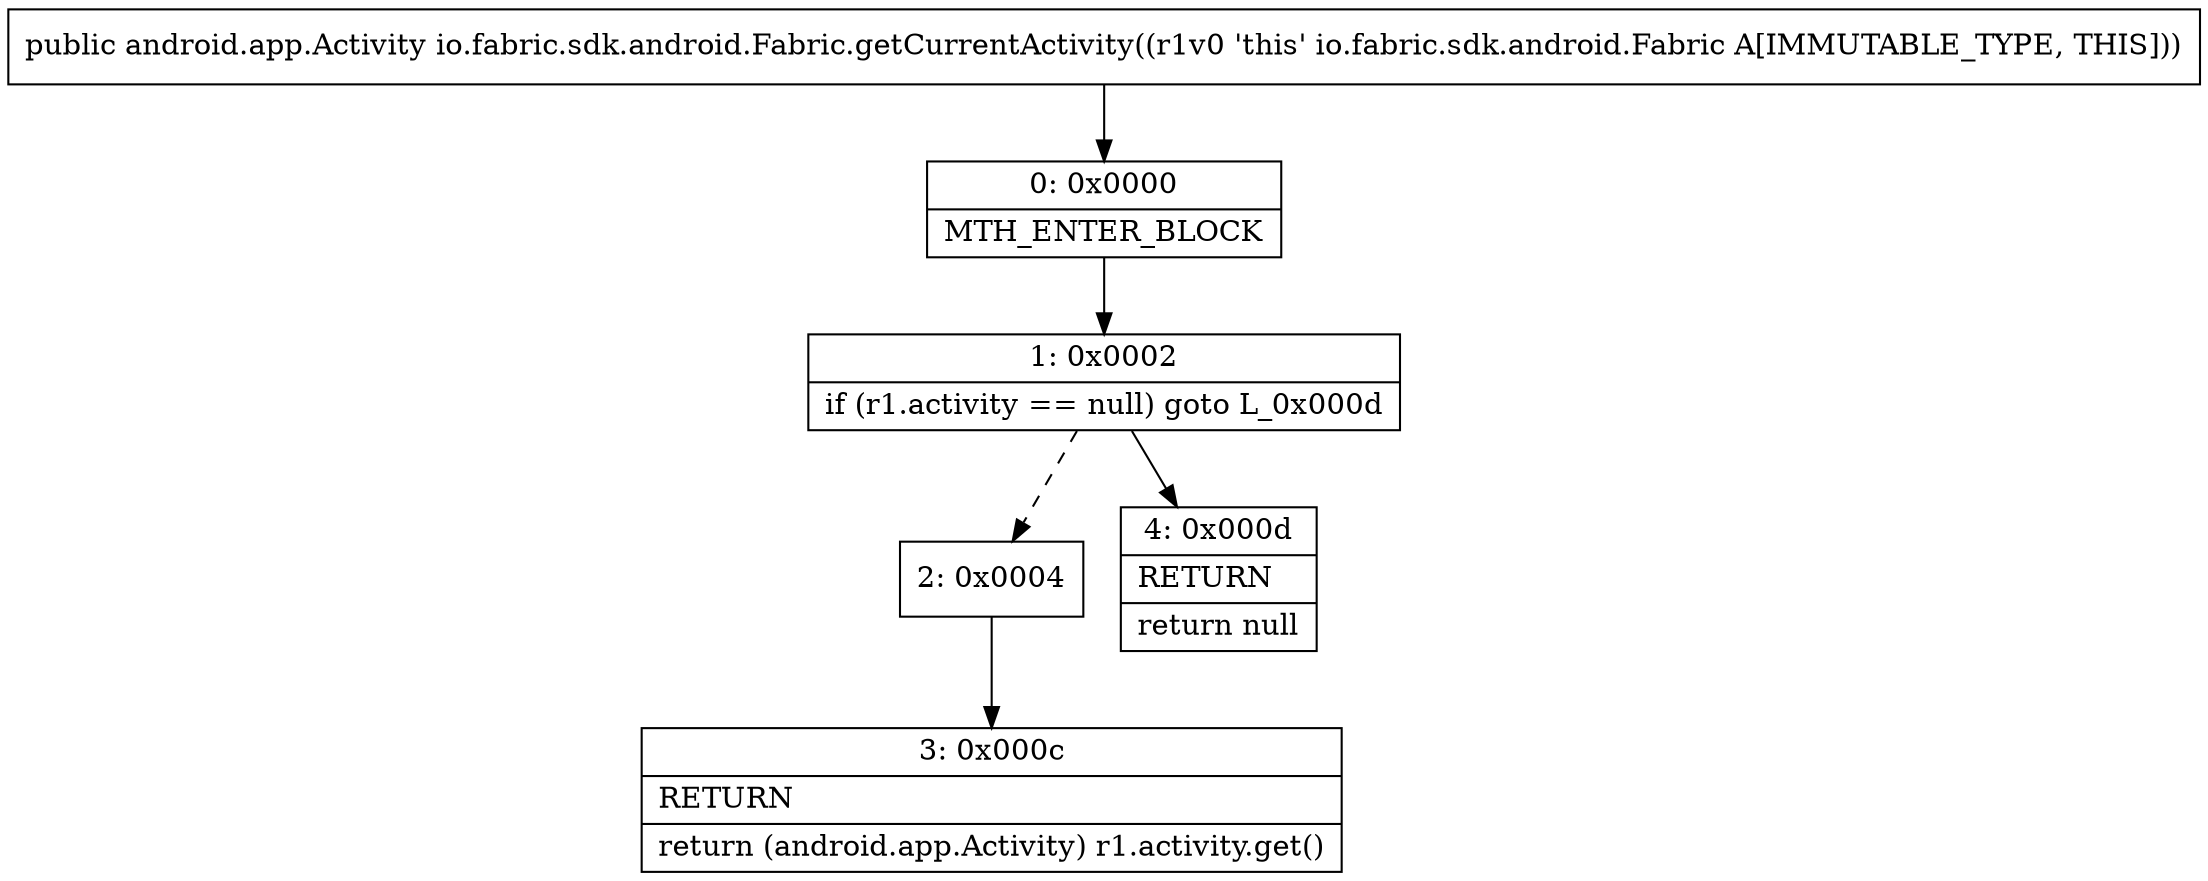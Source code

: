 digraph "CFG forio.fabric.sdk.android.Fabric.getCurrentActivity()Landroid\/app\/Activity;" {
Node_0 [shape=record,label="{0\:\ 0x0000|MTH_ENTER_BLOCK\l}"];
Node_1 [shape=record,label="{1\:\ 0x0002|if (r1.activity == null) goto L_0x000d\l}"];
Node_2 [shape=record,label="{2\:\ 0x0004}"];
Node_3 [shape=record,label="{3\:\ 0x000c|RETURN\l|return (android.app.Activity) r1.activity.get()\l}"];
Node_4 [shape=record,label="{4\:\ 0x000d|RETURN\l|return null\l}"];
MethodNode[shape=record,label="{public android.app.Activity io.fabric.sdk.android.Fabric.getCurrentActivity((r1v0 'this' io.fabric.sdk.android.Fabric A[IMMUTABLE_TYPE, THIS])) }"];
MethodNode -> Node_0;
Node_0 -> Node_1;
Node_1 -> Node_2[style=dashed];
Node_1 -> Node_4;
Node_2 -> Node_3;
}

